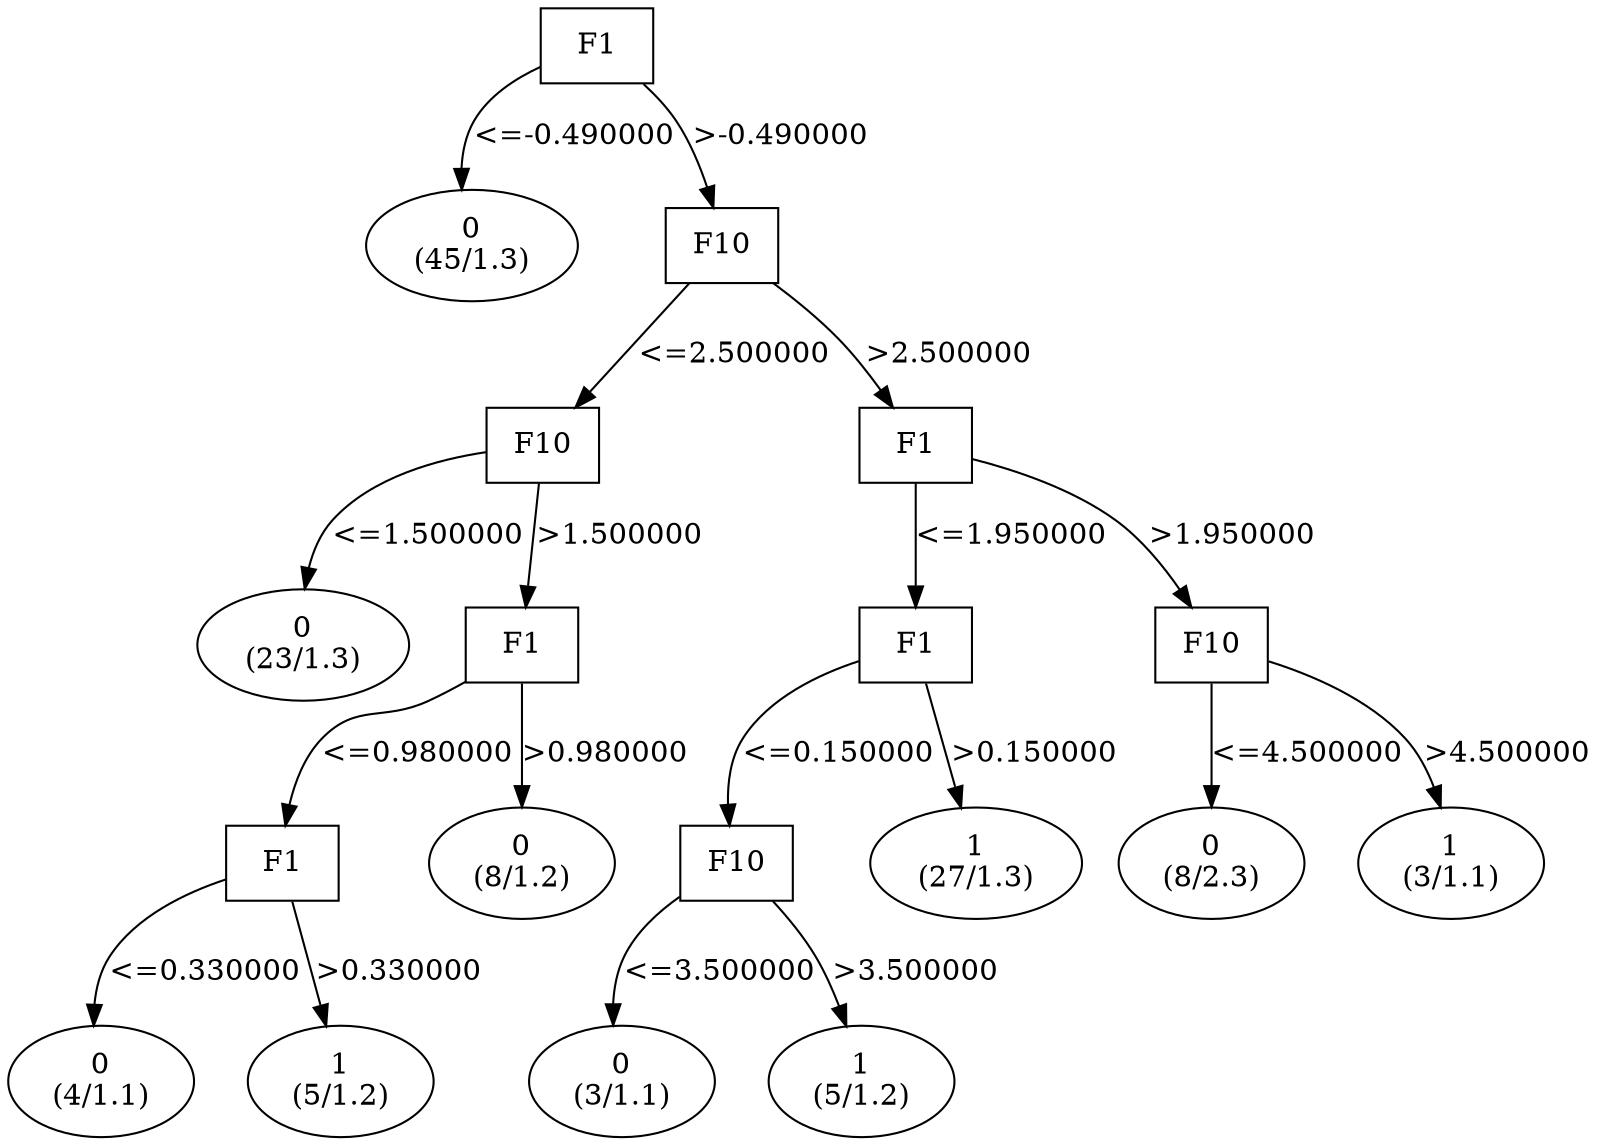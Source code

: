 digraph YaDT {
n0 [ shape=box, label="F1\n"]
n0 -> n1 [label="<=-0.490000"]
n1 [ shape=ellipse, label="0\n(45/1.3)"]
n0 -> n2 [label=">-0.490000"]
n2 [ shape=box, label="F10\n"]
n2 -> n3 [label="<=2.500000"]
n3 [ shape=box, label="F10\n"]
n3 -> n4 [label="<=1.500000"]
n4 [ shape=ellipse, label="0\n(23/1.3)"]
n3 -> n5 [label=">1.500000"]
n5 [ shape=box, label="F1\n"]
n5 -> n6 [label="<=0.980000"]
n6 [ shape=box, label="F1\n"]
n6 -> n7 [label="<=0.330000"]
n7 [ shape=ellipse, label="0\n(4/1.1)"]
n6 -> n8 [label=">0.330000"]
n8 [ shape=ellipse, label="1\n(5/1.2)"]
n5 -> n10 [label=">0.980000"]
n10 [ shape=ellipse, label="0\n(8/1.2)"]
n2 -> n13 [label=">2.500000"]
n13 [ shape=box, label="F1\n"]
n13 -> n14 [label="<=1.950000"]
n14 [ shape=box, label="F1\n"]
n14 -> n15 [label="<=0.150000"]
n15 [ shape=box, label="F10\n"]
n15 -> n16 [label="<=3.500000"]
n16 [ shape=ellipse, label="0\n(3/1.1)"]
n15 -> n17 [label=">3.500000"]
n17 [ shape=ellipse, label="1\n(5/1.2)"]
n14 -> n19 [label=">0.150000"]
n19 [ shape=ellipse, label="1\n(27/1.3)"]
n13 -> n21 [label=">1.950000"]
n21 [ shape=box, label="F10\n"]
n21 -> n22 [label="<=4.500000"]
n22 [ shape=ellipse, label="0\n(8/2.3)"]
n21 -> n23 [label=">4.500000"]
n23 [ shape=ellipse, label="1\n(3/1.1)"]
}
